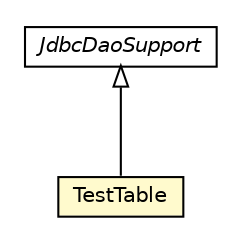 #!/usr/local/bin/dot
#
# Class diagram 
# Generated by UMLGraph version R5_6_6-8-g8d7759 (http://www.umlgraph.org/)
#

digraph G {
	edge [fontname="Helvetica",fontsize=10,labelfontname="Helvetica",labelfontsize=10];
	node [fontname="Helvetica",fontsize=10,shape=plaintext];
	nodesep=0.25;
	ranksep=0.5;
	// org.dayatang.dsrouter.datasource.examples.TestTable
	c44851 [label=<<table title="org.dayatang.dsrouter.datasource.examples.TestTable" border="0" cellborder="1" cellspacing="0" cellpadding="2" port="p" bgcolor="lemonChiffon" href="./TestTable.html">
		<tr><td><table border="0" cellspacing="0" cellpadding="1">
<tr><td align="center" balign="center"> TestTable </td></tr>
		</table></td></tr>
		</table>>, URL="./TestTable.html", fontname="Helvetica", fontcolor="black", fontsize=10.0];
	//org.dayatang.dsrouter.datasource.examples.TestTable extends org.springframework.jdbc.core.support.JdbcDaoSupport
	c44892:p -> c44851:p [dir=back,arrowtail=empty];
	// org.springframework.jdbc.core.support.JdbcDaoSupport
	c44892 [label=<<table title="org.springframework.jdbc.core.support.JdbcDaoSupport" border="0" cellborder="1" cellspacing="0" cellpadding="2" port="p">
		<tr><td><table border="0" cellspacing="0" cellpadding="1">
<tr><td align="center" balign="center"><font face="Helvetica-Oblique"> JdbcDaoSupport </font></td></tr>
		</table></td></tr>
		</table>>, URL="null", fontname="Helvetica", fontcolor="black", fontsize=10.0];
}

